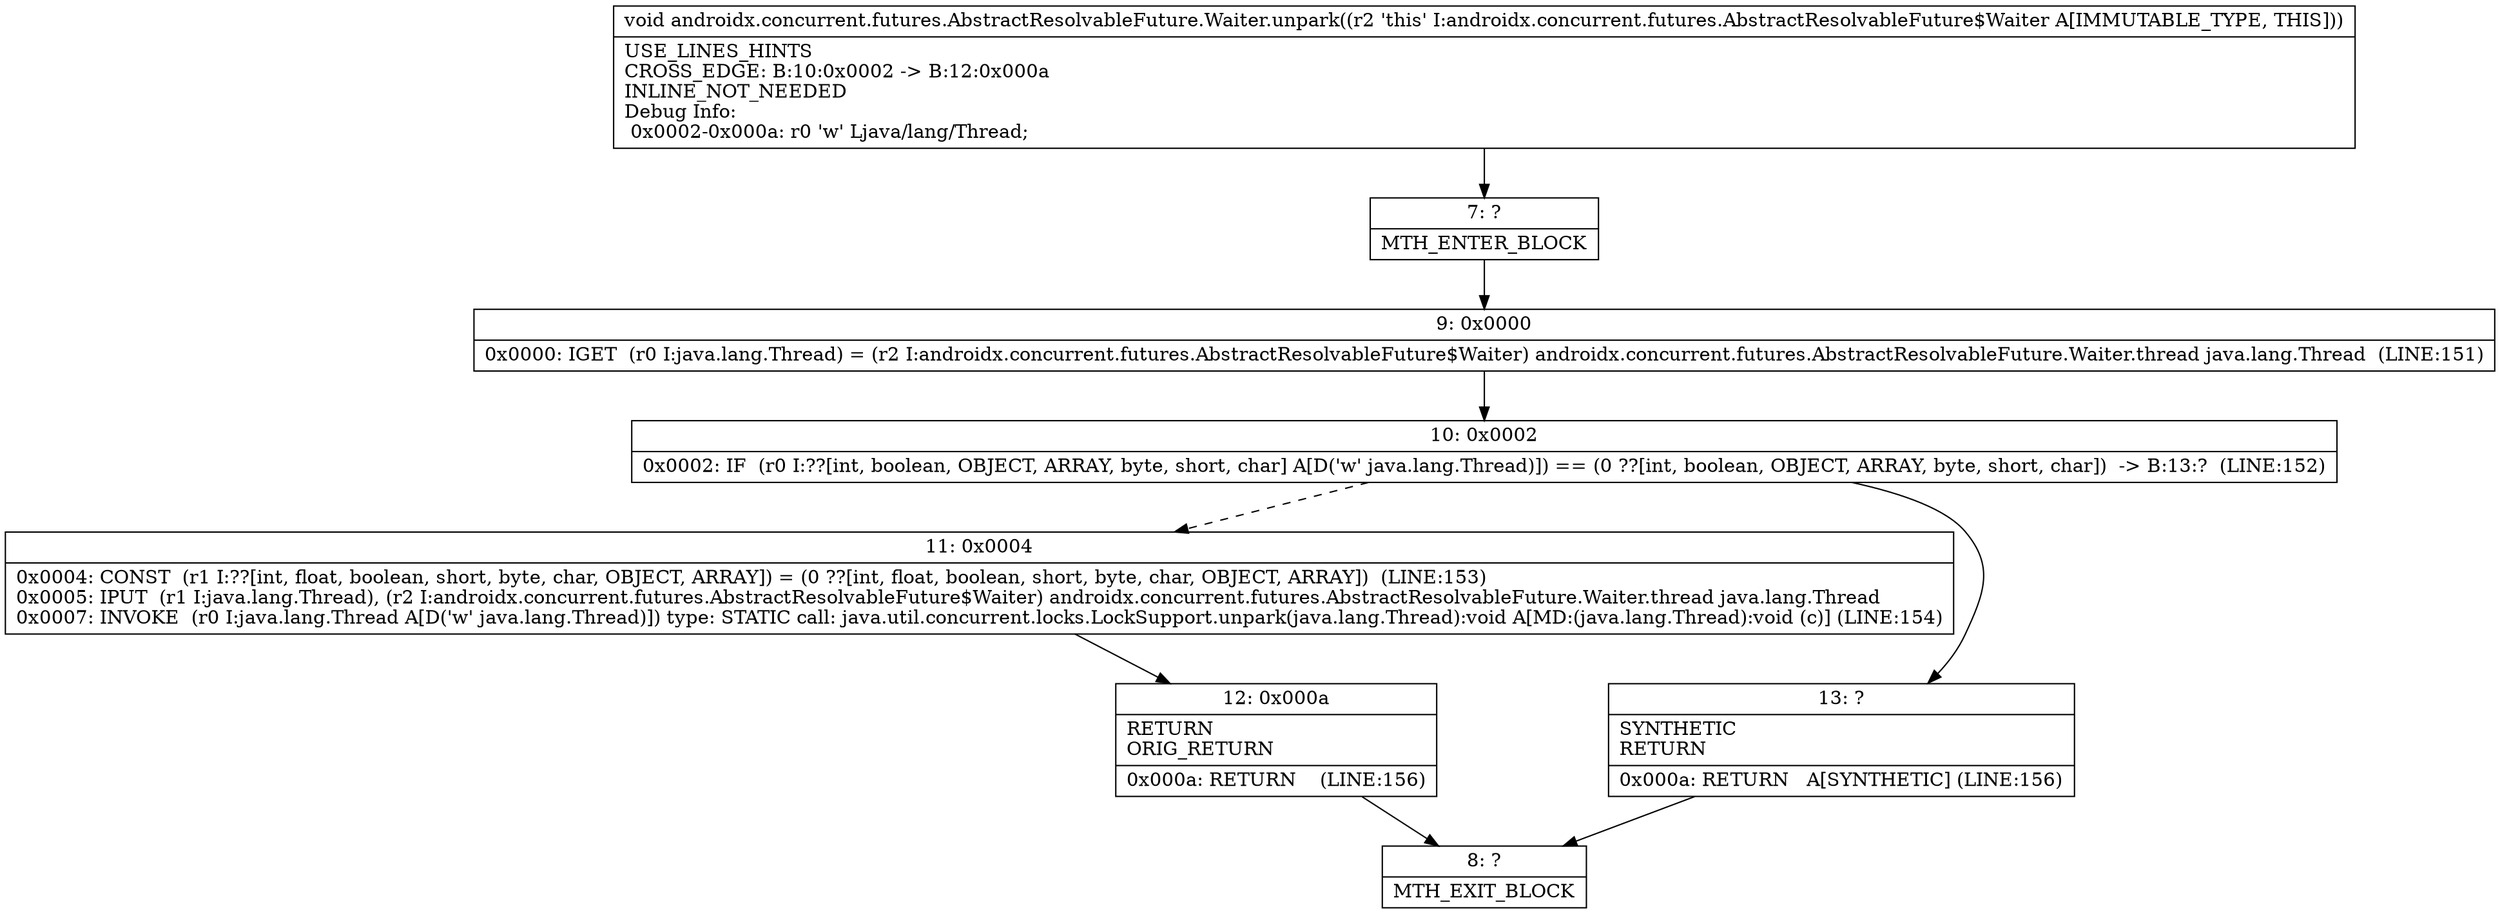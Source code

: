 digraph "CFG forandroidx.concurrent.futures.AbstractResolvableFuture.Waiter.unpark()V" {
Node_7 [shape=record,label="{7\:\ ?|MTH_ENTER_BLOCK\l}"];
Node_9 [shape=record,label="{9\:\ 0x0000|0x0000: IGET  (r0 I:java.lang.Thread) = (r2 I:androidx.concurrent.futures.AbstractResolvableFuture$Waiter) androidx.concurrent.futures.AbstractResolvableFuture.Waiter.thread java.lang.Thread  (LINE:151)\l}"];
Node_10 [shape=record,label="{10\:\ 0x0002|0x0002: IF  (r0 I:??[int, boolean, OBJECT, ARRAY, byte, short, char] A[D('w' java.lang.Thread)]) == (0 ??[int, boolean, OBJECT, ARRAY, byte, short, char])  \-\> B:13:?  (LINE:152)\l}"];
Node_11 [shape=record,label="{11\:\ 0x0004|0x0004: CONST  (r1 I:??[int, float, boolean, short, byte, char, OBJECT, ARRAY]) = (0 ??[int, float, boolean, short, byte, char, OBJECT, ARRAY])  (LINE:153)\l0x0005: IPUT  (r1 I:java.lang.Thread), (r2 I:androidx.concurrent.futures.AbstractResolvableFuture$Waiter) androidx.concurrent.futures.AbstractResolvableFuture.Waiter.thread java.lang.Thread \l0x0007: INVOKE  (r0 I:java.lang.Thread A[D('w' java.lang.Thread)]) type: STATIC call: java.util.concurrent.locks.LockSupport.unpark(java.lang.Thread):void A[MD:(java.lang.Thread):void (c)] (LINE:154)\l}"];
Node_12 [shape=record,label="{12\:\ 0x000a|RETURN\lORIG_RETURN\l|0x000a: RETURN    (LINE:156)\l}"];
Node_8 [shape=record,label="{8\:\ ?|MTH_EXIT_BLOCK\l}"];
Node_13 [shape=record,label="{13\:\ ?|SYNTHETIC\lRETURN\l|0x000a: RETURN   A[SYNTHETIC] (LINE:156)\l}"];
MethodNode[shape=record,label="{void androidx.concurrent.futures.AbstractResolvableFuture.Waiter.unpark((r2 'this' I:androidx.concurrent.futures.AbstractResolvableFuture$Waiter A[IMMUTABLE_TYPE, THIS]))  | USE_LINES_HINTS\lCROSS_EDGE: B:10:0x0002 \-\> B:12:0x000a\lINLINE_NOT_NEEDED\lDebug Info:\l  0x0002\-0x000a: r0 'w' Ljava\/lang\/Thread;\l}"];
MethodNode -> Node_7;Node_7 -> Node_9;
Node_9 -> Node_10;
Node_10 -> Node_11[style=dashed];
Node_10 -> Node_13;
Node_11 -> Node_12;
Node_12 -> Node_8;
Node_13 -> Node_8;
}

